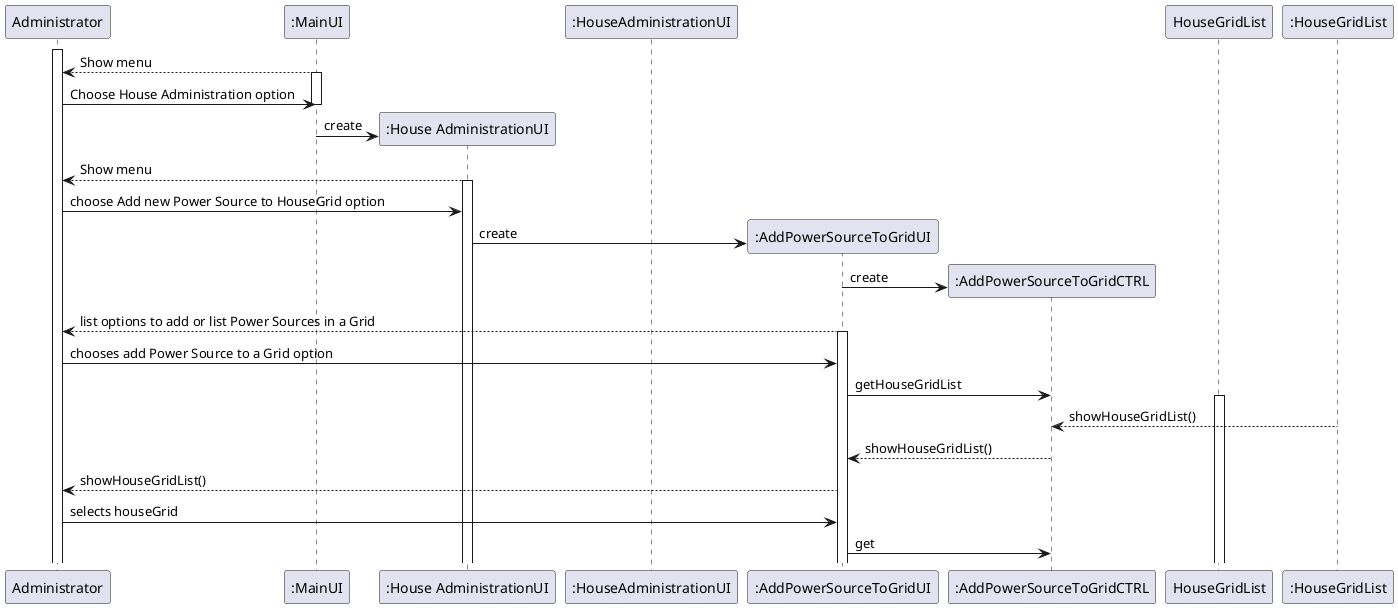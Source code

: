 @startuml
Activate Administrator
Administrator <-- ":MainUI" : Show menu
Activate ":MainUI"
Administrator -> ":MainUI": Choose House Administration option
Deactivate ":MainUI"
create ":House AdministrationUI"
":MainUI" ->":House AdministrationUI": create
Administrator <-- ":House AdministrationUI": Show menu
Activate ":House AdministrationUI"
Administrator->":House AdministrationUI": choose Add new Power Source to HouseGrid option
Deactivate ":HouseAdministrationUI"
create ":AddPowerSourceToGridUI"
":House AdministrationUI" -> ":AddPowerSourceToGridUI": create
create ":AddPowerSourceToGridCTRL"
":AddPowerSourceToGridUI" -> ":AddPowerSourceToGridCTRL": create
Administrator <-- ":AddPowerSourceToGridUI": list options to add or list Power Sources in a Grid
Activate ":AddPowerSourceToGridUI"
Administrator -> ":AddPowerSourceToGridUI": chooses add Power Source to a Grid option
":AddPowerSourceToGridUI" -> ":AddPowerSourceToGridCTRL": getHouseGridList
Activate "HouseGridList"
":AddPowerSourceToGridCTRL"<--":HouseGridList": showHouseGridList()
Deactivate ":HouseGridList"
":AddPowerSourceToGridUI"<--":AddPowerSourceToGridCTRL": showHouseGridList()
Deactivate ":AddPowerSourceToGridCTRL"
Administrator<--":AddPowerSourceToGridUI": showHouseGridList()
Administrator->":AddPowerSourceToGridUI": selects houseGrid
":AddPowerSourceToGridUI"->":AddPowerSourceToGridCTRL": get
@enduml